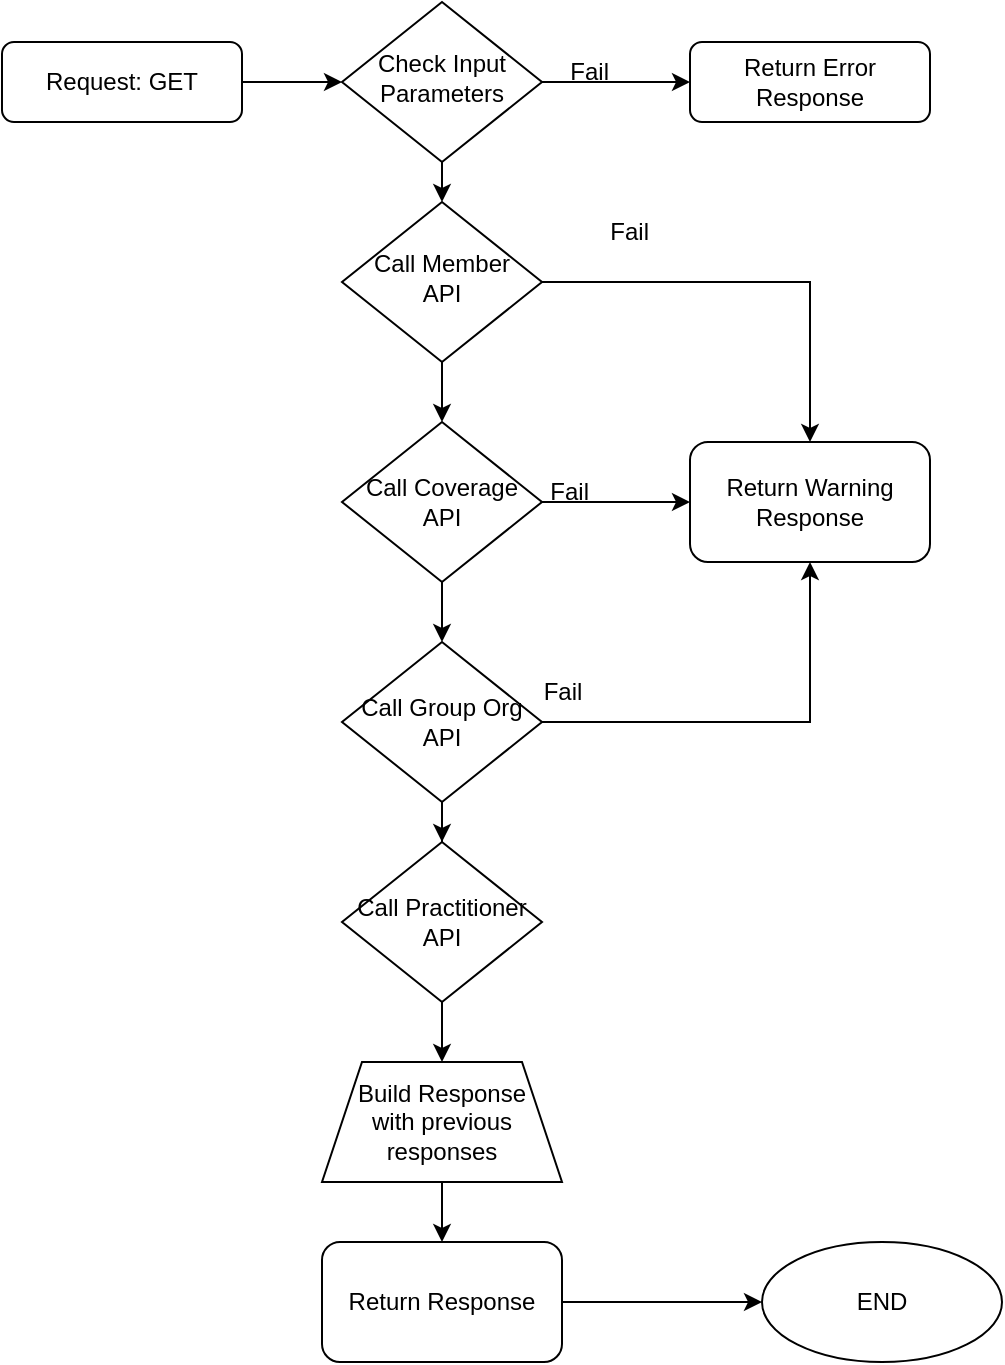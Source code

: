 <mxfile version="21.2.2" type="github" pages="2">
  <diagram id="C5RBs43oDa-KdzZeNtuy" name="GPUD Process Flow">
    <mxGraphModel dx="1434" dy="796" grid="1" gridSize="10" guides="1" tooltips="1" connect="1" arrows="1" fold="1" page="1" pageScale="1" pageWidth="827" pageHeight="1169" math="0" shadow="0">
      <root>
        <mxCell id="WIyWlLk6GJQsqaUBKTNV-0" />
        <mxCell id="WIyWlLk6GJQsqaUBKTNV-1" parent="WIyWlLk6GJQsqaUBKTNV-0" />
        <mxCell id="t90miGwhK15OBczjs1QT-11" style="edgeStyle=orthogonalEdgeStyle;rounded=0;orthogonalLoop=1;jettySize=auto;html=1;exitX=1;exitY=0.5;exitDx=0;exitDy=0;" parent="WIyWlLk6GJQsqaUBKTNV-1" source="WIyWlLk6GJQsqaUBKTNV-3" target="WIyWlLk6GJQsqaUBKTNV-6" edge="1">
          <mxGeometry relative="1" as="geometry">
            <Array as="points">
              <mxPoint x="130" y="180" />
              <mxPoint x="130" y="180" />
            </Array>
          </mxGeometry>
        </mxCell>
        <mxCell id="WIyWlLk6GJQsqaUBKTNV-3" value="Request: GET" style="rounded=1;whiteSpace=wrap;html=1;fontSize=12;glass=0;strokeWidth=1;shadow=0;" parent="WIyWlLk6GJQsqaUBKTNV-1" vertex="1">
          <mxGeometry x="10" y="160" width="120" height="40" as="geometry" />
        </mxCell>
        <mxCell id="t90miGwhK15OBczjs1QT-10" style="edgeStyle=orthogonalEdgeStyle;rounded=0;orthogonalLoop=1;jettySize=auto;html=1;exitX=0.5;exitY=1;exitDx=0;exitDy=0;entryX=0.5;entryY=0;entryDx=0;entryDy=0;" parent="WIyWlLk6GJQsqaUBKTNV-1" source="WIyWlLk6GJQsqaUBKTNV-6" target="WIyWlLk6GJQsqaUBKTNV-10" edge="1">
          <mxGeometry relative="1" as="geometry" />
        </mxCell>
        <mxCell id="t90miGwhK15OBczjs1QT-12" style="edgeStyle=orthogonalEdgeStyle;rounded=0;orthogonalLoop=1;jettySize=auto;html=1;exitX=1;exitY=0.5;exitDx=0;exitDy=0;entryX=0;entryY=0.5;entryDx=0;entryDy=0;" parent="WIyWlLk6GJQsqaUBKTNV-1" source="WIyWlLk6GJQsqaUBKTNV-6" target="WIyWlLk6GJQsqaUBKTNV-7" edge="1">
          <mxGeometry relative="1" as="geometry" />
        </mxCell>
        <mxCell id="WIyWlLk6GJQsqaUBKTNV-6" value="Check Input Parameters" style="rhombus;whiteSpace=wrap;html=1;shadow=0;fontFamily=Helvetica;fontSize=12;align=center;strokeWidth=1;spacing=6;spacingTop=-4;" parent="WIyWlLk6GJQsqaUBKTNV-1" vertex="1">
          <mxGeometry x="180" y="140" width="100" height="80" as="geometry" />
        </mxCell>
        <mxCell id="WIyWlLk6GJQsqaUBKTNV-7" value="Return Error Response" style="rounded=1;whiteSpace=wrap;html=1;fontSize=12;glass=0;strokeWidth=1;shadow=0;" parent="WIyWlLk6GJQsqaUBKTNV-1" vertex="1">
          <mxGeometry x="354" y="160" width="120" height="40" as="geometry" />
        </mxCell>
        <mxCell id="t90miGwhK15OBczjs1QT-13" style="edgeStyle=orthogonalEdgeStyle;rounded=0;orthogonalLoop=1;jettySize=auto;html=1;entryX=0.5;entryY=0;entryDx=0;entryDy=0;" parent="WIyWlLk6GJQsqaUBKTNV-1" source="WIyWlLk6GJQsqaUBKTNV-10" target="t90miGwhK15OBczjs1QT-15" edge="1">
          <mxGeometry relative="1" as="geometry">
            <Array as="points">
              <mxPoint x="414" y="280" />
            </Array>
          </mxGeometry>
        </mxCell>
        <mxCell id="t90miGwhK15OBczjs1QT-14" style="edgeStyle=orthogonalEdgeStyle;rounded=0;orthogonalLoop=1;jettySize=auto;html=1;exitX=0.5;exitY=1;exitDx=0;exitDy=0;entryX=0.5;entryY=0;entryDx=0;entryDy=0;" parent="WIyWlLk6GJQsqaUBKTNV-1" source="WIyWlLk6GJQsqaUBKTNV-10" target="t90miGwhK15OBczjs1QT-0" edge="1">
          <mxGeometry relative="1" as="geometry" />
        </mxCell>
        <mxCell id="WIyWlLk6GJQsqaUBKTNV-10" value="Call Member API" style="rhombus;whiteSpace=wrap;html=1;shadow=0;fontFamily=Helvetica;fontSize=12;align=center;strokeWidth=1;spacing=6;spacingTop=-4;" parent="WIyWlLk6GJQsqaUBKTNV-1" vertex="1">
          <mxGeometry x="180" y="240" width="100" height="80" as="geometry" />
        </mxCell>
        <mxCell id="t90miGwhK15OBczjs1QT-8" value="" style="edgeStyle=orthogonalEdgeStyle;rounded=0;orthogonalLoop=1;jettySize=auto;html=1;" parent="WIyWlLk6GJQsqaUBKTNV-1" source="t90miGwhK15OBczjs1QT-0" target="t90miGwhK15OBczjs1QT-7" edge="1">
          <mxGeometry relative="1" as="geometry" />
        </mxCell>
        <mxCell id="t90miGwhK15OBczjs1QT-9" style="edgeStyle=orthogonalEdgeStyle;rounded=0;orthogonalLoop=1;jettySize=auto;html=1;entryX=0;entryY=0.5;entryDx=0;entryDy=0;" parent="WIyWlLk6GJQsqaUBKTNV-1" source="t90miGwhK15OBczjs1QT-0" target="t90miGwhK15OBczjs1QT-15" edge="1">
          <mxGeometry relative="1" as="geometry">
            <mxPoint x="360" y="470" as="targetPoint" />
          </mxGeometry>
        </mxCell>
        <mxCell id="t90miGwhK15OBczjs1QT-0" value="Call Coverage API" style="rhombus;whiteSpace=wrap;html=1;" parent="WIyWlLk6GJQsqaUBKTNV-1" vertex="1">
          <mxGeometry x="180" y="350" width="100" height="80" as="geometry" />
        </mxCell>
        <mxCell id="t90miGwhK15OBczjs1QT-16" value="" style="edgeStyle=orthogonalEdgeStyle;rounded=0;orthogonalLoop=1;jettySize=auto;html=1;" parent="WIyWlLk6GJQsqaUBKTNV-1" source="t90miGwhK15OBczjs1QT-7" target="t90miGwhK15OBczjs1QT-15" edge="1">
          <mxGeometry relative="1" as="geometry" />
        </mxCell>
        <mxCell id="t90miGwhK15OBczjs1QT-18" value="" style="edgeStyle=orthogonalEdgeStyle;rounded=0;orthogonalLoop=1;jettySize=auto;html=1;" parent="WIyWlLk6GJQsqaUBKTNV-1" source="t90miGwhK15OBczjs1QT-7" target="t90miGwhK15OBczjs1QT-17" edge="1">
          <mxGeometry relative="1" as="geometry" />
        </mxCell>
        <mxCell id="t90miGwhK15OBczjs1QT-7" value="Call Group Org API" style="rhombus;whiteSpace=wrap;html=1;" parent="WIyWlLk6GJQsqaUBKTNV-1" vertex="1">
          <mxGeometry x="180" y="460" width="100" height="80" as="geometry" />
        </mxCell>
        <mxCell id="t90miGwhK15OBczjs1QT-15" value="Return Warning Response" style="rounded=1;whiteSpace=wrap;html=1;" parent="WIyWlLk6GJQsqaUBKTNV-1" vertex="1">
          <mxGeometry x="354" y="360" width="120" height="60" as="geometry" />
        </mxCell>
        <mxCell id="t90miGwhK15OBczjs1QT-30" value="" style="edgeStyle=orthogonalEdgeStyle;rounded=0;orthogonalLoop=1;jettySize=auto;html=1;" parent="WIyWlLk6GJQsqaUBKTNV-1" source="t90miGwhK15OBczjs1QT-17" target="t90miGwhK15OBczjs1QT-29" edge="1">
          <mxGeometry relative="1" as="geometry" />
        </mxCell>
        <mxCell id="t90miGwhK15OBczjs1QT-17" value="Call Practitioner API" style="rhombus;whiteSpace=wrap;html=1;" parent="WIyWlLk6GJQsqaUBKTNV-1" vertex="1">
          <mxGeometry x="180" y="560" width="100" height="80" as="geometry" />
        </mxCell>
        <mxCell id="t90miGwhK15OBczjs1QT-19" value="Fail&amp;nbsp;" style="text;html=1;align=center;verticalAlign=middle;resizable=0;points=[];autosize=1;strokeColor=none;fillColor=none;" parent="WIyWlLk6GJQsqaUBKTNV-1" vertex="1">
          <mxGeometry x="300" y="240" width="50" height="30" as="geometry" />
        </mxCell>
        <mxCell id="t90miGwhK15OBczjs1QT-20" value="Fail&amp;nbsp;" style="text;html=1;align=center;verticalAlign=middle;resizable=0;points=[];autosize=1;strokeColor=none;fillColor=none;" parent="WIyWlLk6GJQsqaUBKTNV-1" vertex="1">
          <mxGeometry x="270" y="370" width="50" height="30" as="geometry" />
        </mxCell>
        <mxCell id="t90miGwhK15OBczjs1QT-21" value="Fail" style="text;html=1;align=center;verticalAlign=middle;resizable=0;points=[];autosize=1;strokeColor=none;fillColor=none;" parent="WIyWlLk6GJQsqaUBKTNV-1" vertex="1">
          <mxGeometry x="270" y="470" width="40" height="30" as="geometry" />
        </mxCell>
        <mxCell id="t90miGwhK15OBczjs1QT-25" value="" style="edgeStyle=orthogonalEdgeStyle;rounded=0;orthogonalLoop=1;jettySize=auto;html=1;" parent="WIyWlLk6GJQsqaUBKTNV-1" source="t90miGwhK15OBczjs1QT-22" target="t90miGwhK15OBczjs1QT-24" edge="1">
          <mxGeometry relative="1" as="geometry" />
        </mxCell>
        <mxCell id="t90miGwhK15OBczjs1QT-22" value="Return Response" style="rounded=1;whiteSpace=wrap;html=1;" parent="WIyWlLk6GJQsqaUBKTNV-1" vertex="1">
          <mxGeometry x="170" y="760" width="120" height="60" as="geometry" />
        </mxCell>
        <mxCell id="t90miGwhK15OBczjs1QT-24" value="END" style="ellipse;whiteSpace=wrap;html=1;rounded=1;" parent="WIyWlLk6GJQsqaUBKTNV-1" vertex="1">
          <mxGeometry x="390" y="760" width="120" height="60" as="geometry" />
        </mxCell>
        <mxCell id="t90miGwhK15OBczjs1QT-26" value="Fail&amp;nbsp;" style="text;html=1;align=center;verticalAlign=middle;resizable=0;points=[];autosize=1;strokeColor=none;fillColor=none;" parent="WIyWlLk6GJQsqaUBKTNV-1" vertex="1">
          <mxGeometry x="280" y="160" width="50" height="30" as="geometry" />
        </mxCell>
        <mxCell id="t90miGwhK15OBczjs1QT-32" value="" style="edgeStyle=orthogonalEdgeStyle;rounded=0;orthogonalLoop=1;jettySize=auto;html=1;" parent="WIyWlLk6GJQsqaUBKTNV-1" source="t90miGwhK15OBczjs1QT-29" target="t90miGwhK15OBczjs1QT-22" edge="1">
          <mxGeometry relative="1" as="geometry" />
        </mxCell>
        <mxCell id="t90miGwhK15OBczjs1QT-29" value="Build Response &lt;br&gt;with previous responses" style="shape=trapezoid;perimeter=trapezoidPerimeter;whiteSpace=wrap;html=1;fixedSize=1;" parent="WIyWlLk6GJQsqaUBKTNV-1" vertex="1">
          <mxGeometry x="170" y="670" width="120" height="60" as="geometry" />
        </mxCell>
      </root>
    </mxGraphModel>
  </diagram>
  <diagram id="vV9LHFh5i9w6r_5rIdc7" name="GPUD Sequence Diagram">
    <mxGraphModel dx="3064" dy="2325" grid="1" gridSize="10" guides="1" tooltips="1" connect="1" arrows="1" fold="1" page="1" pageScale="1" pageWidth="850" pageHeight="1100" math="0" shadow="0">
      <root>
        <mxCell id="0" />
        <mxCell id="1" parent="0" />
        <mxCell id="_dFNOa3iTke2ZU0LmWUU-1" value="" style="html=1;points=[];perimeter=orthogonalPerimeter;outlineConnect=0;targetShapes=umlLifeline;portConstraint=eastwest;newEdgeStyle={&quot;edgeStyle&quot;:&quot;elbowEdgeStyle&quot;,&quot;elbow&quot;:&quot;vertical&quot;,&quot;curved&quot;:0,&quot;rounded&quot;:0};hachureGap=4;fontFamily=Architects Daughter;fontSource=https%3A%2F%2Ffonts.googleapis.com%2Fcss%3Ffamily%3DArchitects%2BDaughter;fontSize=20;rounded=1;fillColor=#d5e8d4;strokeColor=#82b366;" vertex="1" parent="1">
          <mxGeometry x="-765" y="40" width="10" height="600" as="geometry" />
        </mxCell>
        <mxCell id="_dFNOa3iTke2ZU0LmWUU-2" value="" style="html=1;points=[];perimeter=orthogonalPerimeter;outlineConnect=0;targetShapes=umlLifeline;portConstraint=eastwest;newEdgeStyle={&quot;edgeStyle&quot;:&quot;elbowEdgeStyle&quot;,&quot;elbow&quot;:&quot;vertical&quot;,&quot;curved&quot;:0,&quot;rounded&quot;:0};hachureGap=4;fontFamily=Architects Daughter;fontSource=https%3A%2F%2Ffonts.googleapis.com%2Fcss%3Ffamily%3DArchitects%2BDaughter;fontSize=20;rounded=1;fillColor=#ffe6cc;strokeColor=#d79b00;" vertex="1" parent="1">
          <mxGeometry x="340.52" y="510" width="10" height="80" as="geometry" />
        </mxCell>
        <mxCell id="_dFNOa3iTke2ZU0LmWUU-3" value="" style="html=1;points=[];perimeter=orthogonalPerimeter;outlineConnect=0;targetShapes=umlLifeline;portConstraint=eastwest;newEdgeStyle={&quot;edgeStyle&quot;:&quot;elbowEdgeStyle&quot;,&quot;elbow&quot;:&quot;vertical&quot;,&quot;curved&quot;:0,&quot;rounded&quot;:0};hachureGap=4;fontFamily=Architects Daughter;fontSource=https%3A%2F%2Ffonts.googleapis.com%2Fcss%3Ffamily%3DArchitects%2BDaughter;fontSize=20;rounded=1;fillColor=#ffe6cc;strokeColor=#d79b00;" vertex="1" parent="1">
          <mxGeometry x="200.52" y="390" width="10" height="80" as="geometry" />
        </mxCell>
        <mxCell id="_dFNOa3iTke2ZU0LmWUU-4" value="" style="html=1;points=[];perimeter=orthogonalPerimeter;outlineConnect=0;targetShapes=umlLifeline;portConstraint=eastwest;newEdgeStyle={&quot;edgeStyle&quot;:&quot;elbowEdgeStyle&quot;,&quot;elbow&quot;:&quot;vertical&quot;,&quot;curved&quot;:0,&quot;rounded&quot;:0};hachureGap=4;fontFamily=Architects Daughter;fontSource=https%3A%2F%2Ffonts.googleapis.com%2Fcss%3Ffamily%3DArchitects%2BDaughter;fontSize=20;rounded=1;fillColor=#ffe6cc;strokeColor=#d79b00;" vertex="1" parent="1">
          <mxGeometry x="70.52" y="270" width="10" height="80" as="geometry" />
        </mxCell>
        <mxCell id="_dFNOa3iTke2ZU0LmWUU-5" value="" style="html=1;points=[];perimeter=orthogonalPerimeter;outlineConnect=0;targetShapes=umlLifeline;portConstraint=eastwest;newEdgeStyle={&quot;edgeStyle&quot;:&quot;elbowEdgeStyle&quot;,&quot;elbow&quot;:&quot;vertical&quot;,&quot;curved&quot;:0,&quot;rounded&quot;:0};hachureGap=4;fontFamily=Architects Daughter;fontSource=https%3A%2F%2Ffonts.googleapis.com%2Fcss%3Ffamily%3DArchitects%2BDaughter;fontSize=20;rounded=1;fillColor=#ffe6cc;strokeColor=#d79b00;" vertex="1" parent="1">
          <mxGeometry x="-64.48" y="150" width="10" height="80" as="geometry" />
        </mxCell>
        <mxCell id="_dFNOa3iTke2ZU0LmWUU-6" value="" style="html=1;points=[];perimeter=orthogonalPerimeter;outlineConnect=0;targetShapes=umlLifeline;portConstraint=eastwest;newEdgeStyle={&quot;edgeStyle&quot;:&quot;elbowEdgeStyle&quot;,&quot;elbow&quot;:&quot;vertical&quot;,&quot;curved&quot;:0,&quot;rounded&quot;:0};hachureGap=4;fontFamily=Architects Daughter;fontSource=https%3A%2F%2Ffonts.googleapis.com%2Fcss%3Ffamily%3DArchitects%2BDaughter;fontSize=20;rounded=1;fillColor=#ffe6cc;strokeColor=#d79b00;" vertex="1" parent="1">
          <mxGeometry x="-335" y="40" width="10" height="80" as="geometry" />
        </mxCell>
        <mxCell id="_dFNOa3iTke2ZU0LmWUU-11" value="&lt;font style=&quot;font-size: 16px;&quot;&gt;PolicyUnitDetails Service&lt;/font&gt;" style="rounded=1;whiteSpace=wrap;html=1;hachureGap=4;fontFamily=Times New Roman;fontSize=20;fillColor=#ffe6cc;strokeColor=#d79b00;" vertex="1" parent="1">
          <mxGeometry x="-250" y="-40" width="120" height="40" as="geometry" />
        </mxCell>
        <mxCell id="_dFNOa3iTke2ZU0LmWUU-12" value="&lt;font style=&quot;font-size: 16px;&quot;&gt;PolicyUnitDetails Handler&lt;/font&gt;" style="rounded=1;whiteSpace=wrap;html=1;hachureGap=4;fontFamily=Times New Roman;fontSize=20;fillColor=#ffe6cc;strokeColor=#d79b00;" vertex="1" parent="1">
          <mxGeometry x="-640" y="-40" width="120" height="40" as="geometry" />
        </mxCell>
        <mxCell id="_dFNOa3iTke2ZU0LmWUU-13" value="&lt;font style=&quot;font-size: 10px;&quot;&gt;MemberV3 API&lt;/font&gt;" style="rounded=1;whiteSpace=wrap;html=1;hachureGap=4;fontFamily=Architects Daughter;fontSource=https%3A%2F%2Ffonts.googleapis.com%2Fcss%3Ffamily%3DArchitects%2BDaughter;fontSize=20;fillColor=#d5e8d4;strokeColor=#82b366;" vertex="1" parent="1">
          <mxGeometry x="560.52" y="110" width="100" height="20" as="geometry" />
        </mxCell>
        <mxCell id="_dFNOa3iTke2ZU0LmWUU-14" value="&lt;font style=&quot;font-size: 16px;&quot;&gt;PractitionerClient&lt;/font&gt;" style="rounded=1;whiteSpace=wrap;html=1;hachureGap=4;fontFamily=Times New Roman;fontSize=20;fillColor=#ffe6cc;strokeColor=#d79b00;" vertex="1" parent="1">
          <mxGeometry x="290" y="-40" width="120" height="40" as="geometry" />
        </mxCell>
        <mxCell id="_dFNOa3iTke2ZU0LmWUU-15" value="&lt;font style=&quot;font-size: 16px;&quot;&gt;GroupClient&lt;/font&gt;" style="rounded=1;whiteSpace=wrap;html=1;hachureGap=4;fontFamily=Times New Roman;fontSize=20;fillColor=#ffe6cc;strokeColor=#d79b00;" vertex="1" parent="1">
          <mxGeometry x="170" y="-40" width="90" height="40" as="geometry" />
        </mxCell>
        <mxCell id="_dFNOa3iTke2ZU0LmWUU-16" value="&lt;font style=&quot;font-size: 16px;&quot;&gt;CoverageClient&lt;/font&gt;" style="rounded=1;whiteSpace=wrap;html=1;hachureGap=4;fontFamily=Times New Roman;fontSize=20;fillColor=#ffe6cc;strokeColor=#d79b00;" vertex="1" parent="1">
          <mxGeometry x="30" y="-40" width="100" height="40" as="geometry" />
        </mxCell>
        <mxCell id="_dFNOa3iTke2ZU0LmWUU-17" value="&lt;font style=&quot;font-size: 16px;&quot;&gt;Consumer&lt;/font&gt;" style="rounded=1;whiteSpace=wrap;html=1;hachureGap=4;fontFamily=Times New Roman;fontSize=20;fillColor=#d5e8d4;strokeColor=#82b366;" vertex="1" parent="1">
          <mxGeometry x="-800" y="-40" width="80" height="40" as="geometry" />
        </mxCell>
        <mxCell id="_dFNOa3iTke2ZU0LmWUU-18" value="&lt;font style=&quot;font-size: 16px;&quot;&gt;MemberClient&lt;/font&gt;" style="rounded=1;whiteSpace=wrap;html=1;hachureGap=4;fontFamily=Times New Roman;fontSize=20;fillColor=#ffe6cc;strokeColor=#d79b00;" vertex="1" parent="1">
          <mxGeometry x="-100.0" y="-40" width="100" height="40" as="geometry" />
        </mxCell>
        <mxCell id="_dFNOa3iTke2ZU0LmWUU-19" value="&lt;font style=&quot;font-size: 16px;&quot;&gt;InputValidator&lt;/font&gt;" style="rounded=1;whiteSpace=wrap;html=1;hachureGap=4;fontFamily=Times New Roman;fontSize=20;fillColor=#ffe6cc;strokeColor=#d79b00;" vertex="1" parent="1">
          <mxGeometry x="-380" y="-40" width="100" height="40" as="geometry" />
        </mxCell>
        <mxCell id="_dFNOa3iTke2ZU0LmWUU-35" value="" style="endArrow=none;dashed=1;html=1;rounded=0;entryX=0.5;entryY=1;entryDx=0;entryDy=0;" edge="1" parent="1" source="_dFNOa3iTke2ZU0LmWUU-1" target="_dFNOa3iTke2ZU0LmWUU-17">
          <mxGeometry width="50" height="50" relative="1" as="geometry">
            <mxPoint x="-760" y="120" as="sourcePoint" />
            <mxPoint x="-640" y="40" as="targetPoint" />
            <Array as="points" />
          </mxGeometry>
        </mxCell>
        <mxCell id="_dFNOa3iTke2ZU0LmWUU-37" value="" style="endArrow=none;dashed=1;html=1;rounded=0;entryX=0.5;entryY=1;entryDx=0;entryDy=0;" edge="1" parent="1" source="_dFNOa3iTke2ZU0LmWUU-6" target="_dFNOa3iTke2ZU0LmWUU-19">
          <mxGeometry width="50" height="50" relative="1" as="geometry">
            <mxPoint x="-340" y="100" as="sourcePoint" />
            <mxPoint x="-340.5" y="40" as="targetPoint" />
            <Array as="points" />
          </mxGeometry>
        </mxCell>
        <mxCell id="_dFNOa3iTke2ZU0LmWUU-39" value="" style="html=1;points=[];perimeter=orthogonalPerimeter;outlineConnect=0;targetShapes=umlLifeline;portConstraint=eastwest;newEdgeStyle={&quot;edgeStyle&quot;:&quot;elbowEdgeStyle&quot;,&quot;elbow&quot;:&quot;vertical&quot;,&quot;curved&quot;:0,&quot;rounded&quot;:0};fillColor=#ffe6cc;strokeColor=#d79b00;" vertex="1" parent="1">
          <mxGeometry x="-585" y="40" width="10" height="600" as="geometry" />
        </mxCell>
        <mxCell id="_dFNOa3iTke2ZU0LmWUU-40" value="" style="endArrow=none;dashed=1;html=1;rounded=0;entryX=0.5;entryY=1;entryDx=0;entryDy=0;" edge="1" parent="1" target="_dFNOa3iTke2ZU0LmWUU-12">
          <mxGeometry width="50" height="50" relative="1" as="geometry">
            <mxPoint x="-580" y="40" as="sourcePoint" />
            <mxPoint x="-585.4" y="40" as="targetPoint" />
            <Array as="points" />
          </mxGeometry>
        </mxCell>
        <mxCell id="_dFNOa3iTke2ZU0LmWUU-41" style="edgeStyle=orthogonalEdgeStyle;rounded=0;orthogonalLoop=1;jettySize=auto;html=1;exitX=0.5;exitY=1;exitDx=0;exitDy=0;fontFamily=Times New Roman;" edge="1" parent="1" source="_dFNOa3iTke2ZU0LmWUU-19" target="_dFNOa3iTke2ZU0LmWUU-19">
          <mxGeometry relative="1" as="geometry" />
        </mxCell>
        <mxCell id="_dFNOa3iTke2ZU0LmWUU-43" value="" style="endArrow=none;dashed=1;html=1;rounded=0;entryX=0.408;entryY=1.026;entryDx=0;entryDy=0;exitX=0.45;exitY=0;exitDx=0;exitDy=0;exitPerimeter=0;entryPerimeter=0;" edge="1" parent="1" source="_dFNOa3iTke2ZU0LmWUU-3" target="_dFNOa3iTke2ZU0LmWUU-15">
          <mxGeometry width="50" height="50" relative="1" as="geometry">
            <mxPoint x="205.52" y="300" as="sourcePoint" />
            <mxPoint x="205.52" y="110" as="targetPoint" />
            <Array as="points" />
          </mxGeometry>
        </mxCell>
        <mxCell id="_dFNOa3iTke2ZU0LmWUU-44" value="" style="endArrow=none;dashed=1;html=1;rounded=0;entryX=0.425;entryY=1.011;entryDx=0;entryDy=0;entryPerimeter=0;" edge="1" parent="1" source="_dFNOa3iTke2ZU0LmWUU-42" target="_dFNOa3iTke2ZU0LmWUU-11">
          <mxGeometry width="50" height="50" relative="1" as="geometry">
            <mxPoint x="-199.48" y="230" as="sourcePoint" />
            <mxPoint x="-199.48" y="110" as="targetPoint" />
            <Array as="points" />
          </mxGeometry>
        </mxCell>
        <mxCell id="_dFNOa3iTke2ZU0LmWUU-45" value="" style="endArrow=none;dashed=1;html=1;rounded=0;entryX=0.414;entryY=1.054;entryDx=0;entryDy=0;entryPerimeter=0;" edge="1" parent="1" target="_dFNOa3iTke2ZU0LmWUU-18">
          <mxGeometry width="50" height="50" relative="1" as="geometry">
            <mxPoint x="-59.41" y="150" as="sourcePoint" />
            <mxPoint x="-59.91" y="112" as="targetPoint" />
            <Array as="points" />
          </mxGeometry>
        </mxCell>
        <mxCell id="_dFNOa3iTke2ZU0LmWUU-46" value="" style="endArrow=none;dashed=1;html=1;rounded=0;entryX=0.424;entryY=0.961;entryDx=0;entryDy=0;entryPerimeter=0;" edge="1" parent="1" source="_dFNOa3iTke2ZU0LmWUU-4" target="_dFNOa3iTke2ZU0LmWUU-16">
          <mxGeometry width="50" height="50" relative="1" as="geometry">
            <mxPoint x="115.52" y="260" as="sourcePoint" />
            <mxPoint x="75.52" y="110" as="targetPoint" />
            <Array as="points" />
          </mxGeometry>
        </mxCell>
        <mxCell id="_dFNOa3iTke2ZU0LmWUU-47" value="" style="endArrow=none;dashed=1;html=1;rounded=0;entryX=0.456;entryY=1.026;entryDx=0;entryDy=0;entryPerimeter=0;" edge="1" parent="1" source="_dFNOa3iTke2ZU0LmWUU-2" target="_dFNOa3iTke2ZU0LmWUU-14">
          <mxGeometry width="50" height="50" relative="1" as="geometry">
            <mxPoint x="346.02" y="228" as="sourcePoint" />
            <mxPoint x="345.52" y="110" as="targetPoint" />
            <Array as="points" />
          </mxGeometry>
        </mxCell>
        <mxCell id="_dFNOa3iTke2ZU0LmWUU-50" value="" style="endArrow=classic;html=1;rounded=0;" edge="1" parent="1">
          <mxGeometry relative="1" as="geometry">
            <mxPoint x="-755" y="50.47" as="sourcePoint" />
            <mxPoint x="-580" y="50" as="targetPoint" />
          </mxGeometry>
        </mxCell>
        <mxCell id="_dFNOa3iTke2ZU0LmWUU-51" value="GET /policyunitdetails/1.0" style="edgeLabel;resizable=0;html=1;align=center;verticalAlign=middle;" connectable="0" vertex="1" parent="_dFNOa3iTke2ZU0LmWUU-50">
          <mxGeometry relative="1" as="geometry">
            <mxPoint x="-12" y="1" as="offset" />
          </mxGeometry>
        </mxCell>
        <mxCell id="_dFNOa3iTke2ZU0LmWUU-52" value="" style="endArrow=classic;html=1;rounded=0;" edge="1" parent="1" target="_dFNOa3iTke2ZU0LmWUU-6">
          <mxGeometry relative="1" as="geometry">
            <mxPoint x="-570" y="60" as="sourcePoint" />
            <mxPoint x="-500" y="140" as="targetPoint" />
            <Array as="points" />
          </mxGeometry>
        </mxCell>
        <mxCell id="_dFNOa3iTke2ZU0LmWUU-53" value="Validate mandatory headers&amp;nbsp;&lt;br&gt;and query params." style="edgeLabel;resizable=0;html=1;align=center;verticalAlign=middle;" connectable="0" vertex="1" parent="_dFNOa3iTke2ZU0LmWUU-52">
          <mxGeometry relative="1" as="geometry">
            <mxPoint x="1" as="offset" />
          </mxGeometry>
        </mxCell>
        <mxCell id="_dFNOa3iTke2ZU0LmWUU-58" value="&lt;font color=&quot;#ff0000&quot;&gt;400 Bad Request&lt;/font&gt;" style="endArrow=open;endSize=12;dashed=1;html=1;rounded=0;fillColor=#f8cecc;strokeColor=#b85450;" edge="1" parent="1" source="_dFNOa3iTke2ZU0LmWUU-39">
          <mxGeometry width="160" relative="1" as="geometry">
            <mxPoint x="-410" y="320" as="sourcePoint" />
            <mxPoint x="-750" y="200" as="targetPoint" />
            <Array as="points" />
            <mxPoint as="offset" />
          </mxGeometry>
        </mxCell>
        <mxCell id="_dFNOa3iTke2ZU0LmWUU-59" value="&lt;font color=&quot;#ff0000&quot;&gt;if errors found, return exception&lt;/font&gt;" style="endArrow=open;endSize=12;dashed=1;html=1;rounded=0;fillColor=#f8cecc;strokeColor=#b85450;" edge="1" parent="1" source="_dFNOa3iTke2ZU0LmWUU-6">
          <mxGeometry width="160" relative="1" as="geometry">
            <mxPoint x="-415" y="170" as="sourcePoint" />
            <mxPoint x="-570" y="100" as="targetPoint" />
            <Array as="points" />
            <mxPoint as="offset" />
          </mxGeometry>
        </mxCell>
        <mxCell id="_dFNOa3iTke2ZU0LmWUU-60" value="" style="endArrow=classic;html=1;rounded=0;" edge="1" parent="1" target="_dFNOa3iTke2ZU0LmWUU-42">
          <mxGeometry relative="1" as="geometry">
            <mxPoint x="-570" y="140" as="sourcePoint" />
            <mxPoint x="-270" y="239.5" as="targetPoint" />
            <Array as="points" />
          </mxGeometry>
        </mxCell>
        <mxCell id="_dFNOa3iTke2ZU0LmWUU-61" value="getPolicyUnitDetails" style="edgeLabel;resizable=0;html=1;align=center;verticalAlign=middle;" connectable="0" vertex="1" parent="_dFNOa3iTke2ZU0LmWUU-60">
          <mxGeometry relative="1" as="geometry">
            <mxPoint x="45" as="offset" />
          </mxGeometry>
        </mxCell>
        <mxCell id="_dFNOa3iTke2ZU0LmWUU-62" value="" style="endArrow=classic;html=1;rounded=0;fontColor=#CCFF99;fillColor=#e1d5e7;strokeColor=#9673a6;" edge="1" parent="1">
          <mxGeometry relative="1" as="geometry">
            <mxPoint x="-194.48" y="160" as="sourcePoint" />
            <mxPoint x="-64.48" y="160.0" as="targetPoint" />
          </mxGeometry>
        </mxCell>
        <mxCell id="_dFNOa3iTke2ZU0LmWUU-63" value="&lt;font color=&quot;#a680b8&quot;&gt;findBySubscriberId&lt;br&gt;&lt;/font&gt;" style="edgeLabel;resizable=0;html=1;align=center;verticalAlign=middle;fontColor=#9999FF;" connectable="0" vertex="1" parent="_dFNOa3iTke2ZU0LmWUU-62">
          <mxGeometry relative="1" as="geometry" />
        </mxCell>
        <mxCell id="_dFNOa3iTke2ZU0LmWUU-66" value="" style="endArrow=classic;html=1;rounded=0;fillColor=#b0e3e6;strokeColor=#0e8088;" edge="1" parent="1" target="_dFNOa3iTke2ZU0LmWUU-3">
          <mxGeometry relative="1" as="geometry">
            <mxPoint x="-189.48" y="400" as="sourcePoint" />
            <mxPoint x="-64.48" y="320.38" as="targetPoint" />
            <Array as="points">
              <mxPoint x="180.52" y="400" />
            </Array>
          </mxGeometry>
        </mxCell>
        <mxCell id="_dFNOa3iTke2ZU0LmWUU-67" value="findByGroupNumber" style="edgeLabel;resizable=0;html=1;align=center;verticalAlign=middle;fontColor=#67AB9F;" connectable="0" vertex="1" parent="_dFNOa3iTke2ZU0LmWUU-66">
          <mxGeometry relative="1" as="geometry" />
        </mxCell>
        <mxCell id="_dFNOa3iTke2ZU0LmWUU-68" value="" style="endArrow=classic;html=1;rounded=0;fillColor=#e6d0de;gradientColor=#d5739d;strokeColor=#996185;" edge="1" parent="1" source="_dFNOa3iTke2ZU0LmWUU-42" target="_dFNOa3iTke2ZU0LmWUU-2">
          <mxGeometry relative="1" as="geometry">
            <mxPoint x="-189.48" y="520" as="sourcePoint" />
            <mxPoint x="-69.48" y="360.38" as="targetPoint" />
            <Array as="points">
              <mxPoint x="-189.48" y="520" />
            </Array>
          </mxGeometry>
        </mxCell>
        <mxCell id="_dFNOa3iTke2ZU0LmWUU-69" value="&lt;font color=&quot;#b5739d&quot;&gt;findByProviderNumber&lt;/font&gt;" style="edgeLabel;resizable=0;html=1;align=center;verticalAlign=middle;" connectable="0" vertex="1" parent="_dFNOa3iTke2ZU0LmWUU-68">
          <mxGeometry relative="1" as="geometry" />
        </mxCell>
        <mxCell id="_dFNOa3iTke2ZU0LmWUU-71" value="&lt;font color=&quot;#3399ff&quot;&gt;Coverage&lt;br&gt;&lt;/font&gt;" style="endArrow=open;endSize=12;dashed=1;html=1;rounded=0;fillColor=#dae8fc;strokeColor=#6c8ebf;" edge="1" parent="1" source="_dFNOa3iTke2ZU0LmWUU-4" target="_dFNOa3iTke2ZU0LmWUU-42">
          <mxGeometry width="160" relative="1" as="geometry">
            <mxPoint x="-74.48" y="300" as="sourcePoint" />
            <mxPoint x="-194.48" y="300" as="targetPoint" />
            <Array as="points">
              <mxPoint x="-189.48" y="340" />
            </Array>
            <mxPoint as="offset" />
          </mxGeometry>
        </mxCell>
        <mxCell id="_dFNOa3iTke2ZU0LmWUU-72" value="&lt;font color=&quot;#67ab9f&quot;&gt;Group&lt;br&gt;&lt;/font&gt;" style="endArrow=open;endSize=12;dashed=1;html=1;rounded=0;fillColor=#b0e3e6;strokeColor=#0e8088;" edge="1" parent="1" source="_dFNOa3iTke2ZU0LmWUU-3">
          <mxGeometry width="160" relative="1" as="geometry">
            <mxPoint x="210.52" y="460" as="sourcePoint" />
            <mxPoint x="-189.48" y="460" as="targetPoint" />
            <Array as="points" />
            <mxPoint as="offset" />
          </mxGeometry>
        </mxCell>
        <mxCell id="_dFNOa3iTke2ZU0LmWUU-73" value="&lt;font color=&quot;#b5739d&quot;&gt;Practicioner&lt;br&gt;&lt;/font&gt;" style="endArrow=open;endSize=12;dashed=1;html=1;rounded=0;fillColor=#e6d0de;strokeColor=#996185;gradientColor=#d5739d;" edge="1" parent="1" target="_dFNOa3iTke2ZU0LmWUU-42">
          <mxGeometry width="160" relative="1" as="geometry">
            <mxPoint x="340.52" y="580" as="sourcePoint" />
            <mxPoint x="-194.48" y="380" as="targetPoint" />
            <Array as="points" />
            <mxPoint as="offset" />
          </mxGeometry>
        </mxCell>
        <mxCell id="_dFNOa3iTke2ZU0LmWUU-89" value="" style="html=1;points=[];perimeter=orthogonalPerimeter;outlineConnect=0;targetShapes=umlLifeline;portConstraint=eastwest;newEdgeStyle={&quot;edgeStyle&quot;:&quot;elbowEdgeStyle&quot;,&quot;elbow&quot;:&quot;vertical&quot;,&quot;curved&quot;:0,&quot;rounded&quot;:0};hachureGap=4;fontFamily=Architects Daughter;fontSource=https%3A%2F%2Ffonts.googleapis.com%2Fcss%3Ffamily%3DArchitects%2BDaughter;fontSize=20;rounded=1;fillColor=#d5e8d4;strokeColor=#82b366;" vertex="1" parent="1">
          <mxGeometry x="605.52" y="260" width="10" height="80" as="geometry" />
        </mxCell>
        <mxCell id="_dFNOa3iTke2ZU0LmWUU-90" value="&lt;font style=&quot;font-size: 10px;&quot;&gt;CoverageV3 API&lt;/font&gt;" style="rounded=1;whiteSpace=wrap;html=1;hachureGap=4;fontFamily=Architects Daughter;fontSource=https%3A%2F%2Ffonts.googleapis.com%2Fcss%3Ffamily%3DArchitects%2BDaughter;fontSize=20;fillColor=#d5e8d4;strokeColor=#82b366;" vertex="1" parent="1">
          <mxGeometry x="560.52" y="230" width="100" height="20" as="geometry" />
        </mxCell>
        <mxCell id="_dFNOa3iTke2ZU0LmWUU-91" value="" style="html=1;points=[];perimeter=orthogonalPerimeter;outlineConnect=0;targetShapes=umlLifeline;portConstraint=eastwest;newEdgeStyle={&quot;edgeStyle&quot;:&quot;elbowEdgeStyle&quot;,&quot;elbow&quot;:&quot;vertical&quot;,&quot;curved&quot;:0,&quot;rounded&quot;:0};hachureGap=4;fontFamily=Architects Daughter;fontSource=https%3A%2F%2Ffonts.googleapis.com%2Fcss%3Ffamily%3DArchitects%2BDaughter;fontSize=20;rounded=1;fillColor=#d5e8d4;strokeColor=#82b366;" vertex="1" parent="1">
          <mxGeometry x="605.52" y="380" width="10" height="80" as="geometry" />
        </mxCell>
        <mxCell id="_dFNOa3iTke2ZU0LmWUU-92" value="&lt;font style=&quot;font-size: 10px;&quot;&gt;GroupOrgV2.1 API&lt;/font&gt;" style="rounded=1;whiteSpace=wrap;html=1;hachureGap=4;fontFamily=Architects Daughter;fontSource=https%3A%2F%2Ffonts.googleapis.com%2Fcss%3Ffamily%3DArchitects%2BDaughter;fontSize=20;fillColor=#d5e8d4;strokeColor=#82b366;" vertex="1" parent="1">
          <mxGeometry x="560.52" y="350" width="100" height="20" as="geometry" />
        </mxCell>
        <mxCell id="_dFNOa3iTke2ZU0LmWUU-93" value="" style="html=1;points=[];perimeter=orthogonalPerimeter;outlineConnect=0;targetShapes=umlLifeline;portConstraint=eastwest;newEdgeStyle={&quot;edgeStyle&quot;:&quot;elbowEdgeStyle&quot;,&quot;elbow&quot;:&quot;vertical&quot;,&quot;curved&quot;:0,&quot;rounded&quot;:0};hachureGap=4;fontFamily=Architects Daughter;fontSource=https%3A%2F%2Ffonts.googleapis.com%2Fcss%3Ffamily%3DArchitects%2BDaughter;fontSize=20;rounded=1;fillColor=#d5e8d4;strokeColor=#82b366;" vertex="1" parent="1">
          <mxGeometry x="605.52" y="500" width="10" height="80" as="geometry" />
        </mxCell>
        <mxCell id="_dFNOa3iTke2ZU0LmWUU-94" value="&lt;font style=&quot;font-size: 10px;&quot;&gt;PracticionerV2 API&lt;/font&gt;" style="rounded=1;whiteSpace=wrap;html=1;hachureGap=4;fontFamily=Architects Daughter;fontSource=https%3A%2F%2Ffonts.googleapis.com%2Fcss%3Ffamily%3DArchitects%2BDaughter;fontSize=20;fillColor=#d5e8d4;strokeColor=#82b366;" vertex="1" parent="1">
          <mxGeometry x="560.52" y="470" width="100" height="20" as="geometry" />
        </mxCell>
        <mxCell id="_dFNOa3iTke2ZU0LmWUU-42" value="" style="html=1;points=[];perimeter=orthogonalPerimeter;outlineConnect=0;targetShapes=umlLifeline;portConstraint=eastwest;newEdgeStyle={&quot;edgeStyle&quot;:&quot;elbowEdgeStyle&quot;,&quot;elbow&quot;:&quot;vertical&quot;,&quot;curved&quot;:0,&quot;rounded&quot;:0};fillColor=#ffe6cc;strokeColor=#d79b00;" vertex="1" parent="1">
          <mxGeometry x="-204.48" y="40" width="10" height="600" as="geometry" />
        </mxCell>
        <mxCell id="_dFNOa3iTke2ZU0LmWUU-99" value="" style="endArrow=classic;html=1;rounded=0;fontColor=#CCFF99;fillColor=#e1d5e7;strokeColor=#9673a6;" edge="1" parent="1" target="_dFNOa3iTke2ZU0LmWUU-107">
          <mxGeometry relative="1" as="geometry">
            <mxPoint x="-54.48" y="170" as="sourcePoint" />
            <mxPoint x="600.52" y="170" as="targetPoint" />
          </mxGeometry>
        </mxCell>
        <mxCell id="_dFNOa3iTke2ZU0LmWUU-100" value="&lt;font color=&quot;#a680b8&quot;&gt;GET /findBySubscriberId&lt;br&gt;&lt;/font&gt;" style="edgeLabel;resizable=0;html=1;align=center;verticalAlign=middle;fontColor=#9999FF;" connectable="0" vertex="1" parent="_dFNOa3iTke2ZU0LmWUU-99">
          <mxGeometry relative="1" as="geometry">
            <mxPoint x="-30" as="offset" />
          </mxGeometry>
        </mxCell>
        <mxCell id="_dFNOa3iTke2ZU0LmWUU-101" value="&lt;font color=&quot;#a680b8&quot;&gt;MemberReply&lt;br&gt;&lt;/font&gt;" style="endArrow=open;endSize=12;dashed=1;html=1;rounded=0;fillColor=#e1d5e7;strokeColor=#9673a6;fontColor=#CCFF99;" edge="1" parent="1" source="_dFNOa3iTke2ZU0LmWUU-107" target="_dFNOa3iTke2ZU0LmWUU-5">
          <mxGeometry width="160" relative="1" as="geometry">
            <mxPoint x="505.52" y="200" as="sourcePoint" />
            <mxPoint x="385.52" y="200" as="targetPoint" />
            <Array as="points">
              <mxPoint x="490.52" y="200" />
            </Array>
            <mxPoint as="offset" />
          </mxGeometry>
        </mxCell>
        <mxCell id="_dFNOa3iTke2ZU0LmWUU-102" value="&lt;font color=&quot;#a680b8&quot;&gt;Member&lt;/font&gt;" style="endArrow=open;endSize=12;dashed=1;html=1;rounded=0;fillColor=#e1d5e7;strokeColor=#9673a6;fontColor=#CCFF99;" edge="1" parent="1" source="_dFNOa3iTke2ZU0LmWUU-5">
          <mxGeometry width="160" relative="1" as="geometry">
            <mxPoint x="-74.48" y="220" as="sourcePoint" />
            <mxPoint x="-194.48" y="220" as="targetPoint" />
            <Array as="points">
              <mxPoint x="-119.48" y="220" />
            </Array>
            <mxPoint as="offset" />
          </mxGeometry>
        </mxCell>
        <mxCell id="_dFNOa3iTke2ZU0LmWUU-103" value="" style="endArrow=classic;html=1;rounded=0;fillColor=#dae8fc;strokeColor=#6c8ebf;" edge="1" parent="1" target="_dFNOa3iTke2ZU0LmWUU-4">
          <mxGeometry relative="1" as="geometry">
            <mxPoint x="-189.48" y="280" as="sourcePoint" />
            <mxPoint x="65.52" y="239.66" as="targetPoint" />
            <Array as="points" />
          </mxGeometry>
        </mxCell>
        <mxCell id="_dFNOa3iTke2ZU0LmWUU-104" value="&lt;font color=&quot;#3399ff&quot;&gt;findBySubscriberIdAndCoverageType&lt;/font&gt;" style="edgeLabel;resizable=0;html=1;align=center;verticalAlign=middle;" connectable="0" vertex="1" parent="_dFNOa3iTke2ZU0LmWUU-103">
          <mxGeometry relative="1" as="geometry" />
        </mxCell>
        <mxCell id="_dFNOa3iTke2ZU0LmWUU-105" value="" style="endArrow=classic;html=1;rounded=0;fillColor=#dae8fc;strokeColor=#6c8ebf;" edge="1" parent="1" source="_dFNOa3iTke2ZU0LmWUU-4" target="_dFNOa3iTke2ZU0LmWUU-89">
          <mxGeometry relative="1" as="geometry">
            <mxPoint x="90.52" y="290" as="sourcePoint" />
            <mxPoint x="400.52" y="270" as="targetPoint" />
            <Array as="points">
              <mxPoint x="110.52" y="300" />
            </Array>
          </mxGeometry>
        </mxCell>
        <mxCell id="_dFNOa3iTke2ZU0LmWUU-106" value="&lt;div style=&quot;text-align: left;&quot;&gt;&lt;span style=&quot;color: rgb(51, 153, 255);&quot;&gt;GET&lt;/span&gt;&lt;/div&gt;&lt;font color=&quot;#3399ff&quot;&gt;&lt;div style=&quot;text-align: left;&quot;&gt;coverage/3.0/findBySubscriberIdAndCoverageType&lt;/div&gt;&lt;/font&gt;" style="edgeLabel;resizable=0;html=1;align=center;verticalAlign=middle;" connectable="0" vertex="1" parent="_dFNOa3iTke2ZU0LmWUU-105">
          <mxGeometry relative="1" as="geometry" />
        </mxCell>
        <mxCell id="_dFNOa3iTke2ZU0LmWUU-107" value="" style="html=1;points=[];perimeter=orthogonalPerimeter;outlineConnect=0;targetShapes=umlLifeline;portConstraint=eastwest;newEdgeStyle={&quot;edgeStyle&quot;:&quot;elbowEdgeStyle&quot;,&quot;elbow&quot;:&quot;vertical&quot;,&quot;curved&quot;:0,&quot;rounded&quot;:0};hachureGap=4;fontFamily=Architects Daughter;fontSource=https%3A%2F%2Ffonts.googleapis.com%2Fcss%3Ffamily%3DArchitects%2BDaughter;fontSize=20;rounded=1;fillColor=#d5e8d4;strokeColor=#82b366;" vertex="1" parent="1">
          <mxGeometry x="605.52" y="140" width="10" height="80" as="geometry" />
        </mxCell>
        <mxCell id="_dFNOa3iTke2ZU0LmWUU-108" value="&lt;font color=&quot;#3399ff&quot;&gt;CoverageReply&lt;/font&gt;" style="endArrow=open;endSize=12;dashed=1;html=1;rounded=0;fillColor=#dae8fc;strokeColor=#6c8ebf;" edge="1" parent="1" source="_dFNOa3iTke2ZU0LmWUU-89">
          <mxGeometry width="160" relative="1" as="geometry">
            <mxPoint x="500.52" y="330" as="sourcePoint" />
            <mxPoint x="80.52" y="329.66" as="targetPoint" />
            <Array as="points">
              <mxPoint x="85.52" y="329.66" />
            </Array>
            <mxPoint as="offset" />
          </mxGeometry>
        </mxCell>
        <mxCell id="_dFNOa3iTke2ZU0LmWUU-109" value="" style="endArrow=classic;html=1;rounded=0;fillColor=#b0e3e6;strokeColor=#0e8088;" edge="1" parent="1" target="_dFNOa3iTke2ZU0LmWUU-91">
          <mxGeometry relative="1" as="geometry">
            <mxPoint x="220" y="410" as="sourcePoint" />
            <mxPoint x="650.52" y="420" as="targetPoint" />
            <Array as="points" />
          </mxGeometry>
        </mxCell>
        <mxCell id="_dFNOa3iTke2ZU0LmWUU-110" value="&lt;div style=&quot;text-align: left;&quot;&gt;GET&lt;/div&gt;&amp;nbsp;grouporganizations/2.1/findByGroupNumber" style="edgeLabel;resizable=0;html=1;align=center;verticalAlign=middle;fontColor=#67AB9F;" connectable="0" vertex="1" parent="_dFNOa3iTke2ZU0LmWUU-109">
          <mxGeometry relative="1" as="geometry" />
        </mxCell>
        <mxCell id="_dFNOa3iTke2ZU0LmWUU-111" value="&lt;font color=&quot;#67ab9f&quot;&gt;GroupOrgReply&lt;/font&gt;" style="endArrow=open;endSize=12;dashed=1;html=1;rounded=0;fillColor=#b0e3e6;strokeColor=#0e8088;" edge="1" parent="1" target="_dFNOa3iTke2ZU0LmWUU-3">
          <mxGeometry width="160" relative="1" as="geometry">
            <mxPoint x="600" y="450" as="sourcePoint" />
            <mxPoint x="220" y="450" as="targetPoint" />
            <Array as="points" />
            <mxPoint as="offset" />
          </mxGeometry>
        </mxCell>
        <mxCell id="_dFNOa3iTke2ZU0LmWUU-112" value="" style="endArrow=classic;html=1;rounded=0;fillColor=#e6d0de;gradientColor=#d5739d;strokeColor=#996185;" edge="1" parent="1" target="_dFNOa3iTke2ZU0LmWUU-93">
          <mxGeometry relative="1" as="geometry">
            <mxPoint x="350.52" y="540" as="sourcePoint" />
            <mxPoint x="500.52" y="540" as="targetPoint" />
            <Array as="points">
              <mxPoint x="355.52" y="540" />
            </Array>
          </mxGeometry>
        </mxCell>
        <mxCell id="_dFNOa3iTke2ZU0LmWUU-113" value="&lt;div style=&quot;text-align: left;&quot;&gt;&lt;span style=&quot;color: rgb(181, 115, 157);&quot;&gt;GET&amp;nbsp;&lt;/span&gt;&lt;/div&gt;&lt;font color=&quot;#b5739d&quot;&gt;practitioners/2.0/findByProviderNumber&lt;/font&gt;" style="edgeLabel;resizable=0;html=1;align=center;verticalAlign=middle;" connectable="0" vertex="1" parent="_dFNOa3iTke2ZU0LmWUU-112">
          <mxGeometry relative="1" as="geometry" />
        </mxCell>
        <mxCell id="_dFNOa3iTke2ZU0LmWUU-114" value="&lt;font color=&quot;#b5739d&quot;&gt;PracticionerReply&lt;/font&gt;" style="endArrow=open;endSize=12;dashed=1;html=1;rounded=0;fillColor=#e6d0de;strokeColor=#996185;gradientColor=#d5739d;" edge="1" parent="1" source="_dFNOa3iTke2ZU0LmWUU-93">
          <mxGeometry width="160" relative="1" as="geometry">
            <mxPoint x="505.52" y="570" as="sourcePoint" />
            <mxPoint x="350.52" y="570" as="targetPoint" />
            <Array as="points" />
            <mxPoint as="offset" />
          </mxGeometry>
        </mxCell>
        <mxCell id="_dFNOa3iTke2ZU0LmWUU-118" value="Core APIs" style="rounded=1;whiteSpace=wrap;html=1;fillColor=#d5e8d4;strokeColor=#82b366;" vertex="1" parent="1">
          <mxGeometry x="550.52" y="-40" width="120" height="40" as="geometry" />
        </mxCell>
        <mxCell id="_dFNOa3iTke2ZU0LmWUU-119" value="" style="endArrow=none;dashed=1;html=1;rounded=0;entryX=0.414;entryY=1.054;entryDx=0;entryDy=0;entryPerimeter=0;" edge="1" parent="1">
          <mxGeometry width="50" height="50" relative="1" as="geometry">
            <mxPoint x="611" y="110" as="sourcePoint" />
            <mxPoint x="610.5" y="2" as="targetPoint" />
            <Array as="points" />
          </mxGeometry>
        </mxCell>
        <mxCell id="_dFNOa3iTke2ZU0LmWUU-120" value="PolicyUnitDetailsReply" style="endArrow=open;endSize=12;dashed=1;html=1;rounded=0;fillColor=#e6d0de;strokeColor=#000000;gradientColor=#d5739d;" edge="1" parent="1">
          <mxGeometry width="160" relative="1" as="geometry">
            <mxPoint x="-200" y="600" as="sourcePoint" />
            <mxPoint x="-575" y="600" as="targetPoint" />
            <Array as="points" />
            <mxPoint as="offset" />
          </mxGeometry>
        </mxCell>
        <mxCell id="_dFNOa3iTke2ZU0LmWUU-121" value="200 success response&lt;br&gt;PolicyUnitDetailsReply" style="endArrow=open;endSize=12;dashed=1;html=1;rounded=0;fillColor=#e6d0de;strokeColor=#000000;gradientColor=#d5739d;" edge="1" parent="1">
          <mxGeometry width="160" relative="1" as="geometry">
            <mxPoint x="-590" y="620" as="sourcePoint" />
            <mxPoint x="-755" y="620" as="targetPoint" />
            <Array as="points" />
            <mxPoint as="offset" />
          </mxGeometry>
        </mxCell>
      </root>
    </mxGraphModel>
  </diagram>
</mxfile>
